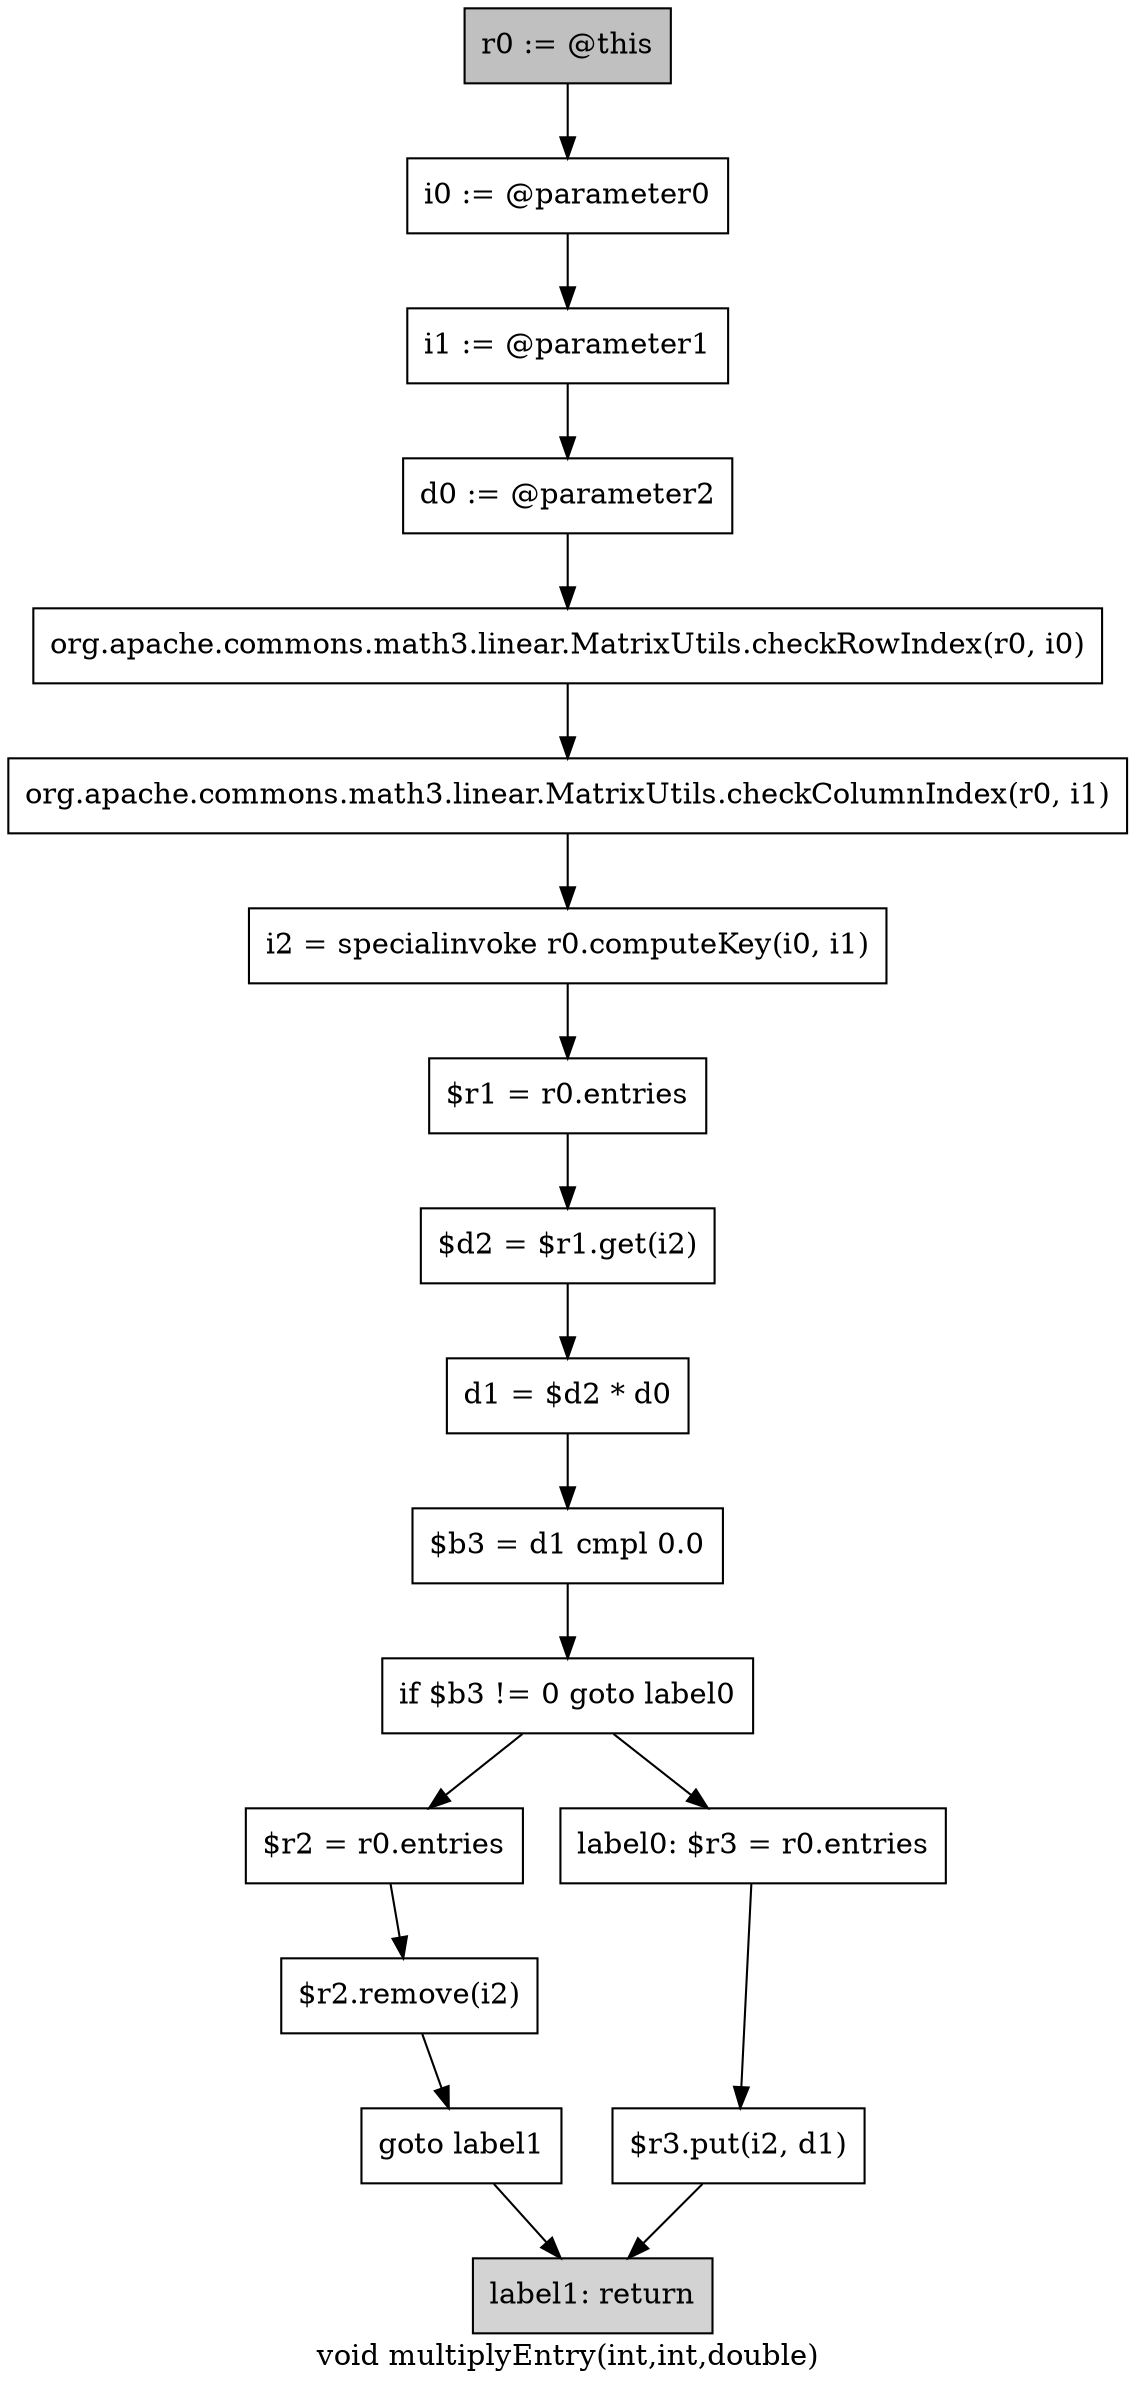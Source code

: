 digraph "void multiplyEntry(int,int,double)" {
    label="void multiplyEntry(int,int,double)";
    node [shape=box];
    "0" [style=filled,fillcolor=gray,label="r0 := @this",];
    "1" [label="i0 := @parameter0",];
    "0"->"1";
    "2" [label="i1 := @parameter1",];
    "1"->"2";
    "3" [label="d0 := @parameter2",];
    "2"->"3";
    "4" [label="org.apache.commons.math3.linear.MatrixUtils.checkRowIndex(r0, i0)",];
    "3"->"4";
    "5" [label="org.apache.commons.math3.linear.MatrixUtils.checkColumnIndex(r0, i1)",];
    "4"->"5";
    "6" [label="i2 = specialinvoke r0.computeKey(i0, i1)",];
    "5"->"6";
    "7" [label="$r1 = r0.entries",];
    "6"->"7";
    "8" [label="$d2 = $r1.get(i2)",];
    "7"->"8";
    "9" [label="d1 = $d2 * d0",];
    "8"->"9";
    "10" [label="$b3 = d1 cmpl 0.0",];
    "9"->"10";
    "11" [label="if $b3 != 0 goto label0",];
    "10"->"11";
    "12" [label="$r2 = r0.entries",];
    "11"->"12";
    "15" [label="label0: $r3 = r0.entries",];
    "11"->"15";
    "13" [label="$r2.remove(i2)",];
    "12"->"13";
    "14" [label="goto label1",];
    "13"->"14";
    "17" [style=filled,fillcolor=lightgray,label="label1: return",];
    "14"->"17";
    "16" [label="$r3.put(i2, d1)",];
    "15"->"16";
    "16"->"17";
}
